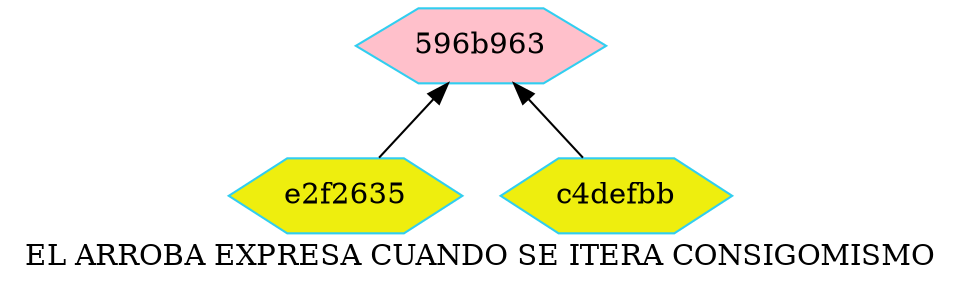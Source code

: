 digraph G
{label="EL ARROBA EXPRESA CUANDO SE ITERA CONSIGOMISMO"
        node[shape = hexagon]
        node[style = filled]
        node[fillcolor = "#EEEEE"]
        node[color = "#EEEEE"]
        node[color = "#31CEF0"]
        rankdir=BT;

"e2f2635" -> "596b963"
"c4defbb" -> "596b963"
"596b963"[fillcolor="pink"] 
}